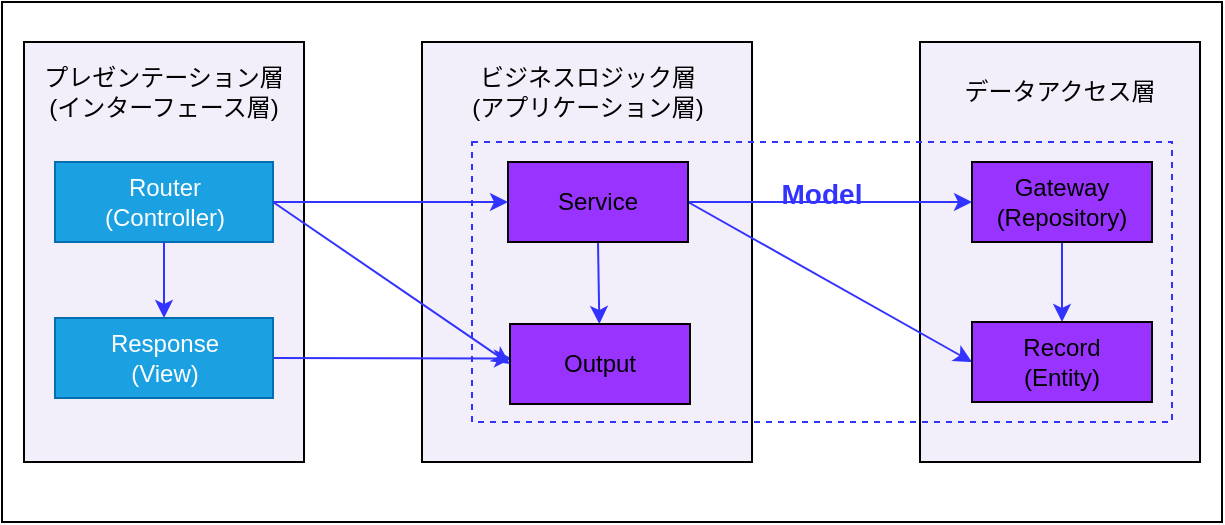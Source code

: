 <mxfile>
    <diagram id="b-blfYIkdgPZX9wCAae5" name="Page-1">
        <mxGraphModel dx="468" dy="374" grid="1" gridSize="10" guides="1" tooltips="1" connect="1" arrows="1" fold="1" page="0" pageScale="1" pageWidth="827" pageHeight="1169" background="#ffffff" math="0" shadow="0">
            <root>
                <mxCell id="0"/>
                <mxCell id="1" parent="0"/>
                <mxCell id="3" value="" style="rounded=0;whiteSpace=wrap;html=1;fillColor=none;strokeColor=#000000;" parent="1" vertex="1">
                    <mxGeometry x="115" y="200" width="610" height="260" as="geometry"/>
                </mxCell>
                <mxCell id="4" value="" style="html=1;fillColor=#F3EFFA;fontColor=#000000;strokeColor=#000000;" parent="3" vertex="1">
                    <mxGeometry x="11" y="20" width="140" height="210" as="geometry"/>
                </mxCell>
                <mxCell id="88" value="プレゼンテーション層&lt;br&gt;(インターフェース層)" style="text;html=1;strokeColor=none;fillColor=none;align=center;verticalAlign=middle;whiteSpace=wrap;rounded=0;fontColor=#000000;" parent="3" vertex="1">
                    <mxGeometry x="6" y="30" width="150" height="30" as="geometry"/>
                </mxCell>
                <mxCell id="90" value="" style="html=1;fillColor=#F3EFFA;fontColor=#000000;strokeColor=#000000;" vertex="1" parent="3">
                    <mxGeometry x="210" y="20" width="165" height="210" as="geometry"/>
                </mxCell>
                <mxCell id="91" value="ビジネスロジック層&lt;br&gt;(アプリケーション層)" style="text;html=1;strokeColor=none;fillColor=none;align=center;verticalAlign=middle;whiteSpace=wrap;rounded=0;fontColor=#000000;" vertex="1" parent="3">
                    <mxGeometry x="217.5" y="30" width="150" height="30" as="geometry"/>
                </mxCell>
                <mxCell id="93" value="プレゼンテーション層&lt;br&gt;(インターフェース層)" style="text;html=1;strokeColor=none;fillColor=none;align=center;verticalAlign=middle;whiteSpace=wrap;rounded=0;fontColor=#000000;" vertex="1" parent="3">
                    <mxGeometry x="453" y="30" width="150" height="30" as="geometry"/>
                </mxCell>
                <mxCell id="92" value="" style="html=1;fillColor=#F3EFFA;fontColor=#000000;strokeColor=#000000;" vertex="1" parent="3">
                    <mxGeometry x="459" y="20" width="140" height="210" as="geometry"/>
                </mxCell>
                <mxCell id="94" value="データアクセス層" style="text;html=1;strokeColor=none;fillColor=none;align=center;verticalAlign=middle;whiteSpace=wrap;rounded=0;fontColor=#000000;" vertex="1" parent="3">
                    <mxGeometry x="454" y="30" width="150" height="30" as="geometry"/>
                </mxCell>
                <mxCell id="97" value="Router&lt;br&gt;(Controller)" style="rounded=0;whiteSpace=wrap;html=1;fillColor=#1ba1e2;fontColor=#ffffff;strokeColor=#006EAF;" vertex="1" parent="3">
                    <mxGeometry x="26.5" y="80" width="109" height="40" as="geometry"/>
                </mxCell>
                <mxCell id="96" value="&lt;b&gt;&lt;font color=&quot;#3333ff&quot; style=&quot;font-size: 14px;&quot;&gt;Model&lt;br&gt;&lt;br&gt;&lt;/font&gt;&lt;/b&gt;&lt;br&gt;&lt;br&gt;&lt;br&gt;&lt;br&gt;&lt;br&gt;" style="rounded=0;whiteSpace=wrap;html=1;fillColor=none;fontColor=#ffffff;strokeColor=#3333FF;dashed=1;" vertex="1" parent="1">
                    <mxGeometry x="350" y="270" width="350" height="140" as="geometry"/>
                </mxCell>
                <mxCell id="115" style="edgeStyle=none;html=1;exitX=1;exitY=0.5;exitDx=0;exitDy=0;strokeColor=#3333FF;" edge="1" parent="1" source="98">
                    <mxGeometry relative="1" as="geometry">
                        <mxPoint x="370.0" y="378.212" as="targetPoint"/>
                    </mxGeometry>
                </mxCell>
                <mxCell id="98" value="Response&lt;br&gt;(View)" style="rounded=0;whiteSpace=wrap;html=1;fillColor=#1ba1e2;fontColor=#ffffff;strokeColor=#006EAF;" vertex="1" parent="1">
                    <mxGeometry x="141.5" y="358" width="109" height="40" as="geometry"/>
                </mxCell>
                <mxCell id="100" style="edgeStyle=none;html=1;exitX=0.5;exitY=1;exitDx=0;exitDy=0;entryX=0.5;entryY=0;entryDx=0;entryDy=0;strokeColor=#3333FF;" edge="1" parent="1" source="97" target="98">
                    <mxGeometry relative="1" as="geometry"/>
                </mxCell>
                <mxCell id="118" style="edgeStyle=none;html=1;exitX=0.5;exitY=1;exitDx=0;exitDy=0;strokeColor=#3333FF;fontSize=14;" edge="1" parent="1" source="111" target="112">
                    <mxGeometry relative="1" as="geometry"/>
                </mxCell>
                <mxCell id="119" style="edgeStyle=none;html=1;exitX=1;exitY=0.5;exitDx=0;exitDy=0;entryX=0;entryY=0.5;entryDx=0;entryDy=0;strokeColor=#3333FF;fontSize=14;" edge="1" parent="1" source="111" target="116">
                    <mxGeometry relative="1" as="geometry"/>
                </mxCell>
                <mxCell id="120" style="edgeStyle=none;html=1;exitX=1;exitY=0.5;exitDx=0;exitDy=0;entryX=0;entryY=0.5;entryDx=0;entryDy=0;strokeColor=#3333FF;fontSize=14;" edge="1" parent="1" source="111" target="117">
                    <mxGeometry relative="1" as="geometry"/>
                </mxCell>
                <mxCell id="111" value="Service" style="rounded=0;whiteSpace=wrap;html=1;fillColor=#9933FF;" vertex="1" parent="1">
                    <mxGeometry x="368" y="280" width="90" height="40" as="geometry"/>
                </mxCell>
                <mxCell id="112" value="Output" style="rounded=0;whiteSpace=wrap;html=1;fillColor=#9933FF;" vertex="1" parent="1">
                    <mxGeometry x="369" y="361" width="90" height="40" as="geometry"/>
                </mxCell>
                <mxCell id="113" style="edgeStyle=none;html=1;exitX=1;exitY=0.5;exitDx=0;exitDy=0;entryX=0;entryY=0.5;entryDx=0;entryDy=0;strokeColor=#3333FF;" edge="1" parent="1" source="97" target="111">
                    <mxGeometry relative="1" as="geometry"/>
                </mxCell>
                <mxCell id="114" style="edgeStyle=none;html=1;exitX=1;exitY=0.5;exitDx=0;exitDy=0;entryX=0;entryY=0.5;entryDx=0;entryDy=0;strokeColor=#3333FF;" edge="1" parent="1" source="97" target="112">
                    <mxGeometry relative="1" as="geometry"/>
                </mxCell>
                <mxCell id="121" style="edgeStyle=none;html=1;exitX=0.5;exitY=1;exitDx=0;exitDy=0;entryX=0.5;entryY=0;entryDx=0;entryDy=0;strokeColor=#3333FF;fontSize=14;" edge="1" parent="1" source="116" target="117">
                    <mxGeometry relative="1" as="geometry"/>
                </mxCell>
                <mxCell id="116" value="Gateway&lt;br&gt;(Repository)" style="rounded=0;whiteSpace=wrap;html=1;fillColor=#9933FF;" vertex="1" parent="1">
                    <mxGeometry x="600" y="280" width="90" height="40" as="geometry"/>
                </mxCell>
                <mxCell id="117" value="Record&lt;br&gt;(Entity)" style="rounded=0;whiteSpace=wrap;html=1;fillColor=#9933FF;" vertex="1" parent="1">
                    <mxGeometry x="600" y="360" width="90" height="40" as="geometry"/>
                </mxCell>
                <mxCell id="17" value="Untitled Layer" parent="0"/>
                <mxCell id="26" value="Untitled Layer" parent="0"/>
            </root>
        </mxGraphModel>
    </diagram>
</mxfile>